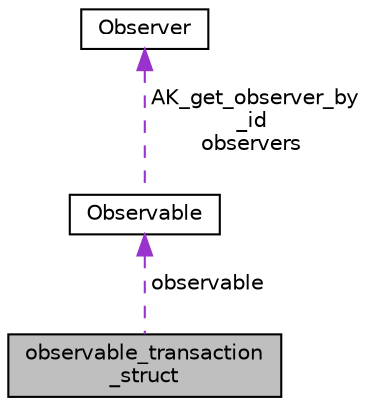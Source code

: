 digraph "observable_transaction_struct"
{
 // LATEX_PDF_SIZE
  bgcolor="transparent";
  edge [fontname="Helvetica",fontsize="10",labelfontname="Helvetica",labelfontsize="10"];
  node [fontname="Helvetica",fontsize="10",shape=record];
  Node1 [label="observable_transaction\l_struct",height=0.2,width=0.4,color="black", fillcolor="grey75", style="filled", fontcolor="black",tooltip=" "];
  Node2 -> Node1 [dir="back",color="darkorchid3",fontsize="10",style="dashed",label=" observable" ,fontname="Helvetica"];
  Node2 [label="Observable",height=0.2,width=0.4,color="black",URL="$structObservable.html",tooltip="Structure that defines the functions for observable object."];
  Node3 -> Node2 [dir="back",color="darkorchid3",fontsize="10",style="dashed",label=" AK_get_observer_by\l_id\nobservers" ,fontname="Helvetica"];
  Node3 [label="Observer",height=0.2,width=0.4,color="black",URL="$structObserver.html",tooltip="Structure that defines the functions for observer object."];
}
